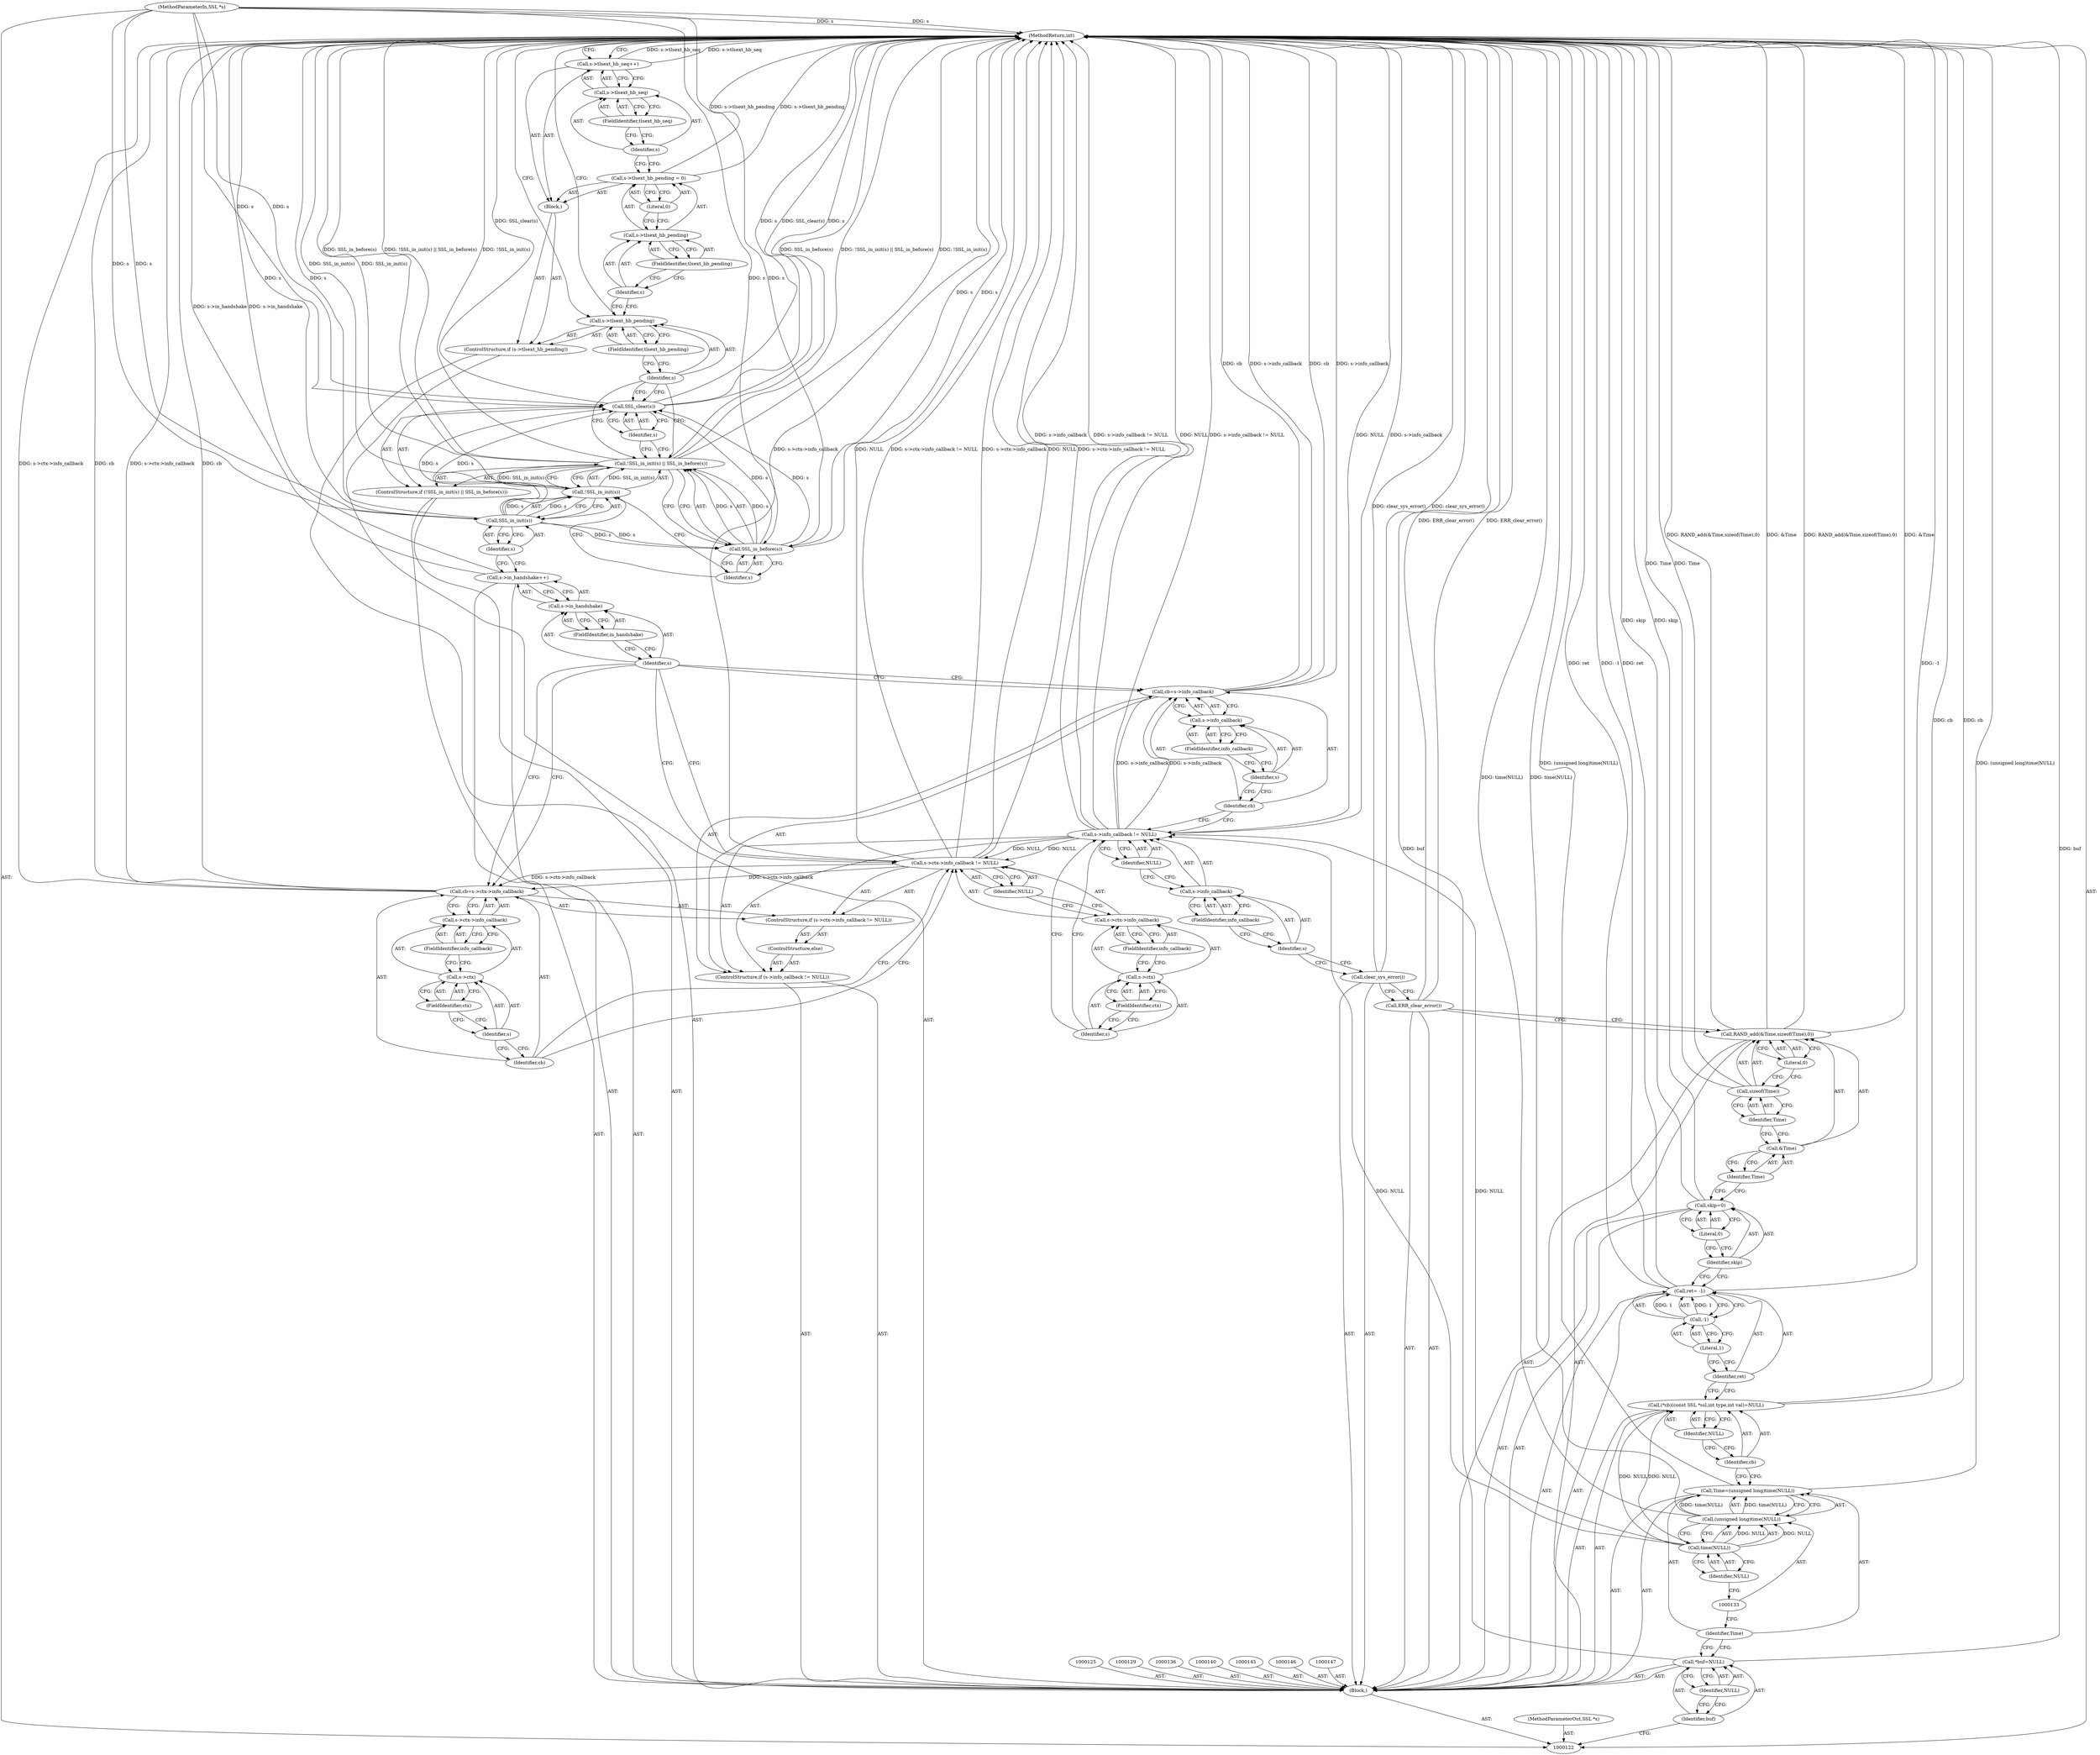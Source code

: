 digraph "0_openssl_bc8923b1ec9c467755cd86f7848c50ee8812e441" {
"1000213" [label="(MethodReturn,int)"];
"1000123" [label="(MethodParameterIn,SSL *s)"];
"1000295" [label="(MethodParameterOut,SSL *s)"];
"1000157" [label="(Call,ERR_clear_error())"];
"1000158" [label="(Call,clear_sys_error())"];
"1000159" [label="(ControlStructure,if (s->info_callback != NULL))"];
"1000164" [label="(Identifier,NULL)"];
"1000160" [label="(Call,s->info_callback != NULL)"];
"1000161" [label="(Call,s->info_callback)"];
"1000162" [label="(Identifier,s)"];
"1000163" [label="(FieldIdentifier,info_callback)"];
"1000165" [label="(Call,cb=s->info_callback)"];
"1000166" [label="(Identifier,cb)"];
"1000167" [label="(Call,s->info_callback)"];
"1000168" [label="(Identifier,s)"];
"1000169" [label="(FieldIdentifier,info_callback)"];
"1000170" [label="(ControlStructure,else)"];
"1000172" [label="(Call,s->ctx->info_callback != NULL)"];
"1000173" [label="(Call,s->ctx->info_callback)"];
"1000174" [label="(Call,s->ctx)"];
"1000175" [label="(Identifier,s)"];
"1000176" [label="(FieldIdentifier,ctx)"];
"1000177" [label="(FieldIdentifier,info_callback)"];
"1000178" [label="(Identifier,NULL)"];
"1000171" [label="(ControlStructure,if (s->ctx->info_callback != NULL))"];
"1000185" [label="(FieldIdentifier,info_callback)"];
"1000179" [label="(Call,cb=s->ctx->info_callback)"];
"1000180" [label="(Identifier,cb)"];
"1000181" [label="(Call,s->ctx->info_callback)"];
"1000182" [label="(Call,s->ctx)"];
"1000183" [label="(Identifier,s)"];
"1000184" [label="(FieldIdentifier,ctx)"];
"1000186" [label="(Call,s->in_handshake++)"];
"1000187" [label="(Call,s->in_handshake)"];
"1000188" [label="(Identifier,s)"];
"1000189" [label="(FieldIdentifier,in_handshake)"];
"1000190" [label="(ControlStructure,if (!SSL_in_init(s) || SSL_in_before(s)))"];
"1000194" [label="(Identifier,s)"];
"1000195" [label="(Call,SSL_in_before(s))"];
"1000196" [label="(Identifier,s)"];
"1000197" [label="(Call,SSL_clear(s))"];
"1000191" [label="(Call,!SSL_in_init(s) || SSL_in_before(s))"];
"1000192" [label="(Call,!SSL_in_init(s))"];
"1000198" [label="(Identifier,s)"];
"1000193" [label="(Call,SSL_in_init(s))"];
"1000124" [label="(Block,)"];
"1000199" [label="(ControlStructure,if (s->tlsext_hb_pending))"];
"1000200" [label="(Call,s->tlsext_hb_pending)"];
"1000201" [label="(Identifier,s)"];
"1000202" [label="(FieldIdentifier,tlsext_hb_pending)"];
"1000203" [label="(Block,)"];
"1000204" [label="(Call,s->tlsext_hb_pending = 0)"];
"1000205" [label="(Call,s->tlsext_hb_pending)"];
"1000206" [label="(Identifier,s)"];
"1000208" [label="(Literal,0)"];
"1000207" [label="(FieldIdentifier,tlsext_hb_pending)"];
"1000209" [label="(Call,s->tlsext_hb_seq++)"];
"1000210" [label="(Call,s->tlsext_hb_seq)"];
"1000211" [label="(Identifier,s)"];
"1000212" [label="(FieldIdentifier,tlsext_hb_seq)"];
"1000127" [label="(Identifier,buf)"];
"1000128" [label="(Identifier,NULL)"];
"1000126" [label="(Call,*buf=NULL)"];
"1000130" [label="(Call,Time=(unsigned long)time(NULL))"];
"1000131" [label="(Identifier,Time)"];
"1000132" [label="(Call,(unsigned long)time(NULL))"];
"1000134" [label="(Call,time(NULL))"];
"1000135" [label="(Identifier,NULL)"];
"1000139" [label="(Identifier,NULL)"];
"1000137" [label="(Call,(*cb)(const SSL *ssl,int type,int val)=NULL)"];
"1000138" [label="(Identifier,cb)"];
"1000143" [label="(Call,-1)"];
"1000144" [label="(Literal,1)"];
"1000141" [label="(Call,ret= -1)"];
"1000142" [label="(Identifier,ret)"];
"1000148" [label="(Call,skip=0)"];
"1000149" [label="(Identifier,skip)"];
"1000150" [label="(Literal,0)"];
"1000151" [label="(Call,RAND_add(&Time,sizeof(Time),0))"];
"1000152" [label="(Call,&Time)"];
"1000153" [label="(Identifier,Time)"];
"1000154" [label="(Call,sizeof(Time))"];
"1000155" [label="(Identifier,Time)"];
"1000156" [label="(Literal,0)"];
"1000213" -> "1000122"  [label="AST: "];
"1000213" -> "1000209"  [label="CFG: "];
"1000213" -> "1000200"  [label="CFG: "];
"1000172" -> "1000213"  [label="DDG: NULL"];
"1000172" -> "1000213"  [label="DDG: s->ctx->info_callback != NULL"];
"1000172" -> "1000213"  [label="DDG: s->ctx->info_callback"];
"1000193" -> "1000213"  [label="DDG: s"];
"1000157" -> "1000213"  [label="DDG: ERR_clear_error()"];
"1000160" -> "1000213"  [label="DDG: s->info_callback != NULL"];
"1000160" -> "1000213"  [label="DDG: NULL"];
"1000160" -> "1000213"  [label="DDG: s->info_callback"];
"1000179" -> "1000213"  [label="DDG: s->ctx->info_callback"];
"1000179" -> "1000213"  [label="DDG: cb"];
"1000126" -> "1000213"  [label="DDG: buf"];
"1000197" -> "1000213"  [label="DDG: SSL_clear(s)"];
"1000197" -> "1000213"  [label="DDG: s"];
"1000141" -> "1000213"  [label="DDG: -1"];
"1000141" -> "1000213"  [label="DDG: ret"];
"1000137" -> "1000213"  [label="DDG: cb"];
"1000204" -> "1000213"  [label="DDG: s->tlsext_hb_pending"];
"1000195" -> "1000213"  [label="DDG: s"];
"1000186" -> "1000213"  [label="DDG: s->in_handshake"];
"1000209" -> "1000213"  [label="DDG: s->tlsext_hb_seq"];
"1000151" -> "1000213"  [label="DDG: RAND_add(&Time,sizeof(Time),0)"];
"1000151" -> "1000213"  [label="DDG: &Time"];
"1000123" -> "1000213"  [label="DDG: s"];
"1000130" -> "1000213"  [label="DDG: (unsigned long)time(NULL)"];
"1000165" -> "1000213"  [label="DDG: cb"];
"1000165" -> "1000213"  [label="DDG: s->info_callback"];
"1000191" -> "1000213"  [label="DDG: SSL_in_before(s)"];
"1000191" -> "1000213"  [label="DDG: !SSL_in_init(s) || SSL_in_before(s)"];
"1000191" -> "1000213"  [label="DDG: !SSL_in_init(s)"];
"1000154" -> "1000213"  [label="DDG: Time"];
"1000158" -> "1000213"  [label="DDG: clear_sys_error()"];
"1000132" -> "1000213"  [label="DDG: time(NULL)"];
"1000148" -> "1000213"  [label="DDG: skip"];
"1000192" -> "1000213"  [label="DDG: SSL_in_init(s)"];
"1000123" -> "1000122"  [label="AST: "];
"1000123" -> "1000213"  [label="DDG: s"];
"1000123" -> "1000193"  [label="DDG: s"];
"1000123" -> "1000195"  [label="DDG: s"];
"1000123" -> "1000197"  [label="DDG: s"];
"1000295" -> "1000122"  [label="AST: "];
"1000157" -> "1000124"  [label="AST: "];
"1000157" -> "1000151"  [label="CFG: "];
"1000158" -> "1000157"  [label="CFG: "];
"1000157" -> "1000213"  [label="DDG: ERR_clear_error()"];
"1000158" -> "1000124"  [label="AST: "];
"1000158" -> "1000157"  [label="CFG: "];
"1000162" -> "1000158"  [label="CFG: "];
"1000158" -> "1000213"  [label="DDG: clear_sys_error()"];
"1000159" -> "1000124"  [label="AST: "];
"1000160" -> "1000159"  [label="AST: "];
"1000165" -> "1000159"  [label="AST: "];
"1000170" -> "1000159"  [label="AST: "];
"1000164" -> "1000160"  [label="AST: "];
"1000164" -> "1000161"  [label="CFG: "];
"1000160" -> "1000164"  [label="CFG: "];
"1000160" -> "1000159"  [label="AST: "];
"1000160" -> "1000164"  [label="CFG: "];
"1000161" -> "1000160"  [label="AST: "];
"1000164" -> "1000160"  [label="AST: "];
"1000166" -> "1000160"  [label="CFG: "];
"1000175" -> "1000160"  [label="CFG: "];
"1000160" -> "1000213"  [label="DDG: s->info_callback != NULL"];
"1000160" -> "1000213"  [label="DDG: NULL"];
"1000160" -> "1000213"  [label="DDG: s->info_callback"];
"1000134" -> "1000160"  [label="DDG: NULL"];
"1000160" -> "1000165"  [label="DDG: s->info_callback"];
"1000160" -> "1000172"  [label="DDG: NULL"];
"1000161" -> "1000160"  [label="AST: "];
"1000161" -> "1000163"  [label="CFG: "];
"1000162" -> "1000161"  [label="AST: "];
"1000163" -> "1000161"  [label="AST: "];
"1000164" -> "1000161"  [label="CFG: "];
"1000162" -> "1000161"  [label="AST: "];
"1000162" -> "1000158"  [label="CFG: "];
"1000163" -> "1000162"  [label="CFG: "];
"1000163" -> "1000161"  [label="AST: "];
"1000163" -> "1000162"  [label="CFG: "];
"1000161" -> "1000163"  [label="CFG: "];
"1000165" -> "1000159"  [label="AST: "];
"1000165" -> "1000167"  [label="CFG: "];
"1000166" -> "1000165"  [label="AST: "];
"1000167" -> "1000165"  [label="AST: "];
"1000188" -> "1000165"  [label="CFG: "];
"1000165" -> "1000213"  [label="DDG: cb"];
"1000165" -> "1000213"  [label="DDG: s->info_callback"];
"1000160" -> "1000165"  [label="DDG: s->info_callback"];
"1000166" -> "1000165"  [label="AST: "];
"1000166" -> "1000160"  [label="CFG: "];
"1000168" -> "1000166"  [label="CFG: "];
"1000167" -> "1000165"  [label="AST: "];
"1000167" -> "1000169"  [label="CFG: "];
"1000168" -> "1000167"  [label="AST: "];
"1000169" -> "1000167"  [label="AST: "];
"1000165" -> "1000167"  [label="CFG: "];
"1000168" -> "1000167"  [label="AST: "];
"1000168" -> "1000166"  [label="CFG: "];
"1000169" -> "1000168"  [label="CFG: "];
"1000169" -> "1000167"  [label="AST: "];
"1000169" -> "1000168"  [label="CFG: "];
"1000167" -> "1000169"  [label="CFG: "];
"1000170" -> "1000159"  [label="AST: "];
"1000171" -> "1000170"  [label="AST: "];
"1000172" -> "1000171"  [label="AST: "];
"1000172" -> "1000178"  [label="CFG: "];
"1000173" -> "1000172"  [label="AST: "];
"1000178" -> "1000172"  [label="AST: "];
"1000180" -> "1000172"  [label="CFG: "];
"1000188" -> "1000172"  [label="CFG: "];
"1000172" -> "1000213"  [label="DDG: NULL"];
"1000172" -> "1000213"  [label="DDG: s->ctx->info_callback != NULL"];
"1000172" -> "1000213"  [label="DDG: s->ctx->info_callback"];
"1000160" -> "1000172"  [label="DDG: NULL"];
"1000172" -> "1000179"  [label="DDG: s->ctx->info_callback"];
"1000173" -> "1000172"  [label="AST: "];
"1000173" -> "1000177"  [label="CFG: "];
"1000174" -> "1000173"  [label="AST: "];
"1000177" -> "1000173"  [label="AST: "];
"1000178" -> "1000173"  [label="CFG: "];
"1000174" -> "1000173"  [label="AST: "];
"1000174" -> "1000176"  [label="CFG: "];
"1000175" -> "1000174"  [label="AST: "];
"1000176" -> "1000174"  [label="AST: "];
"1000177" -> "1000174"  [label="CFG: "];
"1000175" -> "1000174"  [label="AST: "];
"1000175" -> "1000160"  [label="CFG: "];
"1000176" -> "1000175"  [label="CFG: "];
"1000176" -> "1000174"  [label="AST: "];
"1000176" -> "1000175"  [label="CFG: "];
"1000174" -> "1000176"  [label="CFG: "];
"1000177" -> "1000173"  [label="AST: "];
"1000177" -> "1000174"  [label="CFG: "];
"1000173" -> "1000177"  [label="CFG: "];
"1000178" -> "1000172"  [label="AST: "];
"1000178" -> "1000173"  [label="CFG: "];
"1000172" -> "1000178"  [label="CFG: "];
"1000171" -> "1000170"  [label="AST: "];
"1000172" -> "1000171"  [label="AST: "];
"1000179" -> "1000171"  [label="AST: "];
"1000185" -> "1000181"  [label="AST: "];
"1000185" -> "1000182"  [label="CFG: "];
"1000181" -> "1000185"  [label="CFG: "];
"1000179" -> "1000171"  [label="AST: "];
"1000179" -> "1000181"  [label="CFG: "];
"1000180" -> "1000179"  [label="AST: "];
"1000181" -> "1000179"  [label="AST: "];
"1000188" -> "1000179"  [label="CFG: "];
"1000179" -> "1000213"  [label="DDG: s->ctx->info_callback"];
"1000179" -> "1000213"  [label="DDG: cb"];
"1000172" -> "1000179"  [label="DDG: s->ctx->info_callback"];
"1000180" -> "1000179"  [label="AST: "];
"1000180" -> "1000172"  [label="CFG: "];
"1000183" -> "1000180"  [label="CFG: "];
"1000181" -> "1000179"  [label="AST: "];
"1000181" -> "1000185"  [label="CFG: "];
"1000182" -> "1000181"  [label="AST: "];
"1000185" -> "1000181"  [label="AST: "];
"1000179" -> "1000181"  [label="CFG: "];
"1000182" -> "1000181"  [label="AST: "];
"1000182" -> "1000184"  [label="CFG: "];
"1000183" -> "1000182"  [label="AST: "];
"1000184" -> "1000182"  [label="AST: "];
"1000185" -> "1000182"  [label="CFG: "];
"1000183" -> "1000182"  [label="AST: "];
"1000183" -> "1000180"  [label="CFG: "];
"1000184" -> "1000183"  [label="CFG: "];
"1000184" -> "1000182"  [label="AST: "];
"1000184" -> "1000183"  [label="CFG: "];
"1000182" -> "1000184"  [label="CFG: "];
"1000186" -> "1000124"  [label="AST: "];
"1000186" -> "1000187"  [label="CFG: "];
"1000187" -> "1000186"  [label="AST: "];
"1000194" -> "1000186"  [label="CFG: "];
"1000186" -> "1000213"  [label="DDG: s->in_handshake"];
"1000187" -> "1000186"  [label="AST: "];
"1000187" -> "1000189"  [label="CFG: "];
"1000188" -> "1000187"  [label="AST: "];
"1000189" -> "1000187"  [label="AST: "];
"1000186" -> "1000187"  [label="CFG: "];
"1000188" -> "1000187"  [label="AST: "];
"1000188" -> "1000165"  [label="CFG: "];
"1000188" -> "1000179"  [label="CFG: "];
"1000188" -> "1000172"  [label="CFG: "];
"1000189" -> "1000188"  [label="CFG: "];
"1000189" -> "1000187"  [label="AST: "];
"1000189" -> "1000188"  [label="CFG: "];
"1000187" -> "1000189"  [label="CFG: "];
"1000190" -> "1000124"  [label="AST: "];
"1000191" -> "1000190"  [label="AST: "];
"1000197" -> "1000190"  [label="AST: "];
"1000194" -> "1000193"  [label="AST: "];
"1000194" -> "1000186"  [label="CFG: "];
"1000193" -> "1000194"  [label="CFG: "];
"1000195" -> "1000191"  [label="AST: "];
"1000195" -> "1000196"  [label="CFG: "];
"1000196" -> "1000195"  [label="AST: "];
"1000191" -> "1000195"  [label="CFG: "];
"1000195" -> "1000213"  [label="DDG: s"];
"1000195" -> "1000191"  [label="DDG: s"];
"1000193" -> "1000195"  [label="DDG: s"];
"1000123" -> "1000195"  [label="DDG: s"];
"1000195" -> "1000197"  [label="DDG: s"];
"1000196" -> "1000195"  [label="AST: "];
"1000196" -> "1000192"  [label="CFG: "];
"1000195" -> "1000196"  [label="CFG: "];
"1000197" -> "1000190"  [label="AST: "];
"1000197" -> "1000198"  [label="CFG: "];
"1000198" -> "1000197"  [label="AST: "];
"1000201" -> "1000197"  [label="CFG: "];
"1000197" -> "1000213"  [label="DDG: SSL_clear(s)"];
"1000197" -> "1000213"  [label="DDG: s"];
"1000193" -> "1000197"  [label="DDG: s"];
"1000195" -> "1000197"  [label="DDG: s"];
"1000123" -> "1000197"  [label="DDG: s"];
"1000191" -> "1000190"  [label="AST: "];
"1000191" -> "1000192"  [label="CFG: "];
"1000191" -> "1000195"  [label="CFG: "];
"1000192" -> "1000191"  [label="AST: "];
"1000195" -> "1000191"  [label="AST: "];
"1000198" -> "1000191"  [label="CFG: "];
"1000201" -> "1000191"  [label="CFG: "];
"1000191" -> "1000213"  [label="DDG: SSL_in_before(s)"];
"1000191" -> "1000213"  [label="DDG: !SSL_in_init(s) || SSL_in_before(s)"];
"1000191" -> "1000213"  [label="DDG: !SSL_in_init(s)"];
"1000192" -> "1000191"  [label="DDG: SSL_in_init(s)"];
"1000195" -> "1000191"  [label="DDG: s"];
"1000192" -> "1000191"  [label="AST: "];
"1000192" -> "1000193"  [label="CFG: "];
"1000193" -> "1000192"  [label="AST: "];
"1000196" -> "1000192"  [label="CFG: "];
"1000191" -> "1000192"  [label="CFG: "];
"1000192" -> "1000213"  [label="DDG: SSL_in_init(s)"];
"1000192" -> "1000191"  [label="DDG: SSL_in_init(s)"];
"1000193" -> "1000192"  [label="DDG: s"];
"1000198" -> "1000197"  [label="AST: "];
"1000198" -> "1000191"  [label="CFG: "];
"1000197" -> "1000198"  [label="CFG: "];
"1000193" -> "1000192"  [label="AST: "];
"1000193" -> "1000194"  [label="CFG: "];
"1000194" -> "1000193"  [label="AST: "];
"1000192" -> "1000193"  [label="CFG: "];
"1000193" -> "1000213"  [label="DDG: s"];
"1000193" -> "1000192"  [label="DDG: s"];
"1000123" -> "1000193"  [label="DDG: s"];
"1000193" -> "1000195"  [label="DDG: s"];
"1000193" -> "1000197"  [label="DDG: s"];
"1000124" -> "1000122"  [label="AST: "];
"1000125" -> "1000124"  [label="AST: "];
"1000126" -> "1000124"  [label="AST: "];
"1000129" -> "1000124"  [label="AST: "];
"1000130" -> "1000124"  [label="AST: "];
"1000136" -> "1000124"  [label="AST: "];
"1000137" -> "1000124"  [label="AST: "];
"1000140" -> "1000124"  [label="AST: "];
"1000141" -> "1000124"  [label="AST: "];
"1000145" -> "1000124"  [label="AST: "];
"1000146" -> "1000124"  [label="AST: "];
"1000147" -> "1000124"  [label="AST: "];
"1000148" -> "1000124"  [label="AST: "];
"1000151" -> "1000124"  [label="AST: "];
"1000157" -> "1000124"  [label="AST: "];
"1000158" -> "1000124"  [label="AST: "];
"1000159" -> "1000124"  [label="AST: "];
"1000186" -> "1000124"  [label="AST: "];
"1000190" -> "1000124"  [label="AST: "];
"1000199" -> "1000124"  [label="AST: "];
"1000199" -> "1000124"  [label="AST: "];
"1000200" -> "1000199"  [label="AST: "];
"1000203" -> "1000199"  [label="AST: "];
"1000200" -> "1000199"  [label="AST: "];
"1000200" -> "1000202"  [label="CFG: "];
"1000201" -> "1000200"  [label="AST: "];
"1000202" -> "1000200"  [label="AST: "];
"1000206" -> "1000200"  [label="CFG: "];
"1000213" -> "1000200"  [label="CFG: "];
"1000201" -> "1000200"  [label="AST: "];
"1000201" -> "1000197"  [label="CFG: "];
"1000201" -> "1000191"  [label="CFG: "];
"1000202" -> "1000201"  [label="CFG: "];
"1000202" -> "1000200"  [label="AST: "];
"1000202" -> "1000201"  [label="CFG: "];
"1000200" -> "1000202"  [label="CFG: "];
"1000203" -> "1000199"  [label="AST: "];
"1000204" -> "1000203"  [label="AST: "];
"1000209" -> "1000203"  [label="AST: "];
"1000204" -> "1000203"  [label="AST: "];
"1000204" -> "1000208"  [label="CFG: "];
"1000205" -> "1000204"  [label="AST: "];
"1000208" -> "1000204"  [label="AST: "];
"1000211" -> "1000204"  [label="CFG: "];
"1000204" -> "1000213"  [label="DDG: s->tlsext_hb_pending"];
"1000205" -> "1000204"  [label="AST: "];
"1000205" -> "1000207"  [label="CFG: "];
"1000206" -> "1000205"  [label="AST: "];
"1000207" -> "1000205"  [label="AST: "];
"1000208" -> "1000205"  [label="CFG: "];
"1000206" -> "1000205"  [label="AST: "];
"1000206" -> "1000200"  [label="CFG: "];
"1000207" -> "1000206"  [label="CFG: "];
"1000208" -> "1000204"  [label="AST: "];
"1000208" -> "1000205"  [label="CFG: "];
"1000204" -> "1000208"  [label="CFG: "];
"1000207" -> "1000205"  [label="AST: "];
"1000207" -> "1000206"  [label="CFG: "];
"1000205" -> "1000207"  [label="CFG: "];
"1000209" -> "1000203"  [label="AST: "];
"1000209" -> "1000210"  [label="CFG: "];
"1000210" -> "1000209"  [label="AST: "];
"1000213" -> "1000209"  [label="CFG: "];
"1000209" -> "1000213"  [label="DDG: s->tlsext_hb_seq"];
"1000210" -> "1000209"  [label="AST: "];
"1000210" -> "1000212"  [label="CFG: "];
"1000211" -> "1000210"  [label="AST: "];
"1000212" -> "1000210"  [label="AST: "];
"1000209" -> "1000210"  [label="CFG: "];
"1000211" -> "1000210"  [label="AST: "];
"1000211" -> "1000204"  [label="CFG: "];
"1000212" -> "1000211"  [label="CFG: "];
"1000212" -> "1000210"  [label="AST: "];
"1000212" -> "1000211"  [label="CFG: "];
"1000210" -> "1000212"  [label="CFG: "];
"1000127" -> "1000126"  [label="AST: "];
"1000127" -> "1000122"  [label="CFG: "];
"1000128" -> "1000127"  [label="CFG: "];
"1000128" -> "1000126"  [label="AST: "];
"1000128" -> "1000127"  [label="CFG: "];
"1000126" -> "1000128"  [label="CFG: "];
"1000126" -> "1000124"  [label="AST: "];
"1000126" -> "1000128"  [label="CFG: "];
"1000127" -> "1000126"  [label="AST: "];
"1000128" -> "1000126"  [label="AST: "];
"1000131" -> "1000126"  [label="CFG: "];
"1000126" -> "1000213"  [label="DDG: buf"];
"1000130" -> "1000124"  [label="AST: "];
"1000130" -> "1000132"  [label="CFG: "];
"1000131" -> "1000130"  [label="AST: "];
"1000132" -> "1000130"  [label="AST: "];
"1000138" -> "1000130"  [label="CFG: "];
"1000130" -> "1000213"  [label="DDG: (unsigned long)time(NULL)"];
"1000132" -> "1000130"  [label="DDG: time(NULL)"];
"1000131" -> "1000130"  [label="AST: "];
"1000131" -> "1000126"  [label="CFG: "];
"1000133" -> "1000131"  [label="CFG: "];
"1000132" -> "1000130"  [label="AST: "];
"1000132" -> "1000134"  [label="CFG: "];
"1000133" -> "1000132"  [label="AST: "];
"1000134" -> "1000132"  [label="AST: "];
"1000130" -> "1000132"  [label="CFG: "];
"1000132" -> "1000213"  [label="DDG: time(NULL)"];
"1000132" -> "1000130"  [label="DDG: time(NULL)"];
"1000134" -> "1000132"  [label="DDG: NULL"];
"1000134" -> "1000132"  [label="AST: "];
"1000134" -> "1000135"  [label="CFG: "];
"1000135" -> "1000134"  [label="AST: "];
"1000132" -> "1000134"  [label="CFG: "];
"1000134" -> "1000132"  [label="DDG: NULL"];
"1000134" -> "1000137"  [label="DDG: NULL"];
"1000134" -> "1000160"  [label="DDG: NULL"];
"1000135" -> "1000134"  [label="AST: "];
"1000135" -> "1000133"  [label="CFG: "];
"1000134" -> "1000135"  [label="CFG: "];
"1000139" -> "1000137"  [label="AST: "];
"1000139" -> "1000138"  [label="CFG: "];
"1000137" -> "1000139"  [label="CFG: "];
"1000137" -> "1000124"  [label="AST: "];
"1000137" -> "1000139"  [label="CFG: "];
"1000138" -> "1000137"  [label="AST: "];
"1000139" -> "1000137"  [label="AST: "];
"1000142" -> "1000137"  [label="CFG: "];
"1000137" -> "1000213"  [label="DDG: cb"];
"1000134" -> "1000137"  [label="DDG: NULL"];
"1000138" -> "1000137"  [label="AST: "];
"1000138" -> "1000130"  [label="CFG: "];
"1000139" -> "1000138"  [label="CFG: "];
"1000143" -> "1000141"  [label="AST: "];
"1000143" -> "1000144"  [label="CFG: "];
"1000144" -> "1000143"  [label="AST: "];
"1000141" -> "1000143"  [label="CFG: "];
"1000143" -> "1000141"  [label="DDG: 1"];
"1000144" -> "1000143"  [label="AST: "];
"1000144" -> "1000142"  [label="CFG: "];
"1000143" -> "1000144"  [label="CFG: "];
"1000141" -> "1000124"  [label="AST: "];
"1000141" -> "1000143"  [label="CFG: "];
"1000142" -> "1000141"  [label="AST: "];
"1000143" -> "1000141"  [label="AST: "];
"1000149" -> "1000141"  [label="CFG: "];
"1000141" -> "1000213"  [label="DDG: -1"];
"1000141" -> "1000213"  [label="DDG: ret"];
"1000143" -> "1000141"  [label="DDG: 1"];
"1000142" -> "1000141"  [label="AST: "];
"1000142" -> "1000137"  [label="CFG: "];
"1000144" -> "1000142"  [label="CFG: "];
"1000148" -> "1000124"  [label="AST: "];
"1000148" -> "1000150"  [label="CFG: "];
"1000149" -> "1000148"  [label="AST: "];
"1000150" -> "1000148"  [label="AST: "];
"1000153" -> "1000148"  [label="CFG: "];
"1000148" -> "1000213"  [label="DDG: skip"];
"1000149" -> "1000148"  [label="AST: "];
"1000149" -> "1000141"  [label="CFG: "];
"1000150" -> "1000149"  [label="CFG: "];
"1000150" -> "1000148"  [label="AST: "];
"1000150" -> "1000149"  [label="CFG: "];
"1000148" -> "1000150"  [label="CFG: "];
"1000151" -> "1000124"  [label="AST: "];
"1000151" -> "1000156"  [label="CFG: "];
"1000152" -> "1000151"  [label="AST: "];
"1000154" -> "1000151"  [label="AST: "];
"1000156" -> "1000151"  [label="AST: "];
"1000157" -> "1000151"  [label="CFG: "];
"1000151" -> "1000213"  [label="DDG: RAND_add(&Time,sizeof(Time),0)"];
"1000151" -> "1000213"  [label="DDG: &Time"];
"1000152" -> "1000151"  [label="AST: "];
"1000152" -> "1000153"  [label="CFG: "];
"1000153" -> "1000152"  [label="AST: "];
"1000155" -> "1000152"  [label="CFG: "];
"1000153" -> "1000152"  [label="AST: "];
"1000153" -> "1000148"  [label="CFG: "];
"1000152" -> "1000153"  [label="CFG: "];
"1000154" -> "1000151"  [label="AST: "];
"1000154" -> "1000155"  [label="CFG: "];
"1000155" -> "1000154"  [label="AST: "];
"1000156" -> "1000154"  [label="CFG: "];
"1000154" -> "1000213"  [label="DDG: Time"];
"1000155" -> "1000154"  [label="AST: "];
"1000155" -> "1000152"  [label="CFG: "];
"1000154" -> "1000155"  [label="CFG: "];
"1000156" -> "1000151"  [label="AST: "];
"1000156" -> "1000154"  [label="CFG: "];
"1000151" -> "1000156"  [label="CFG: "];
}
